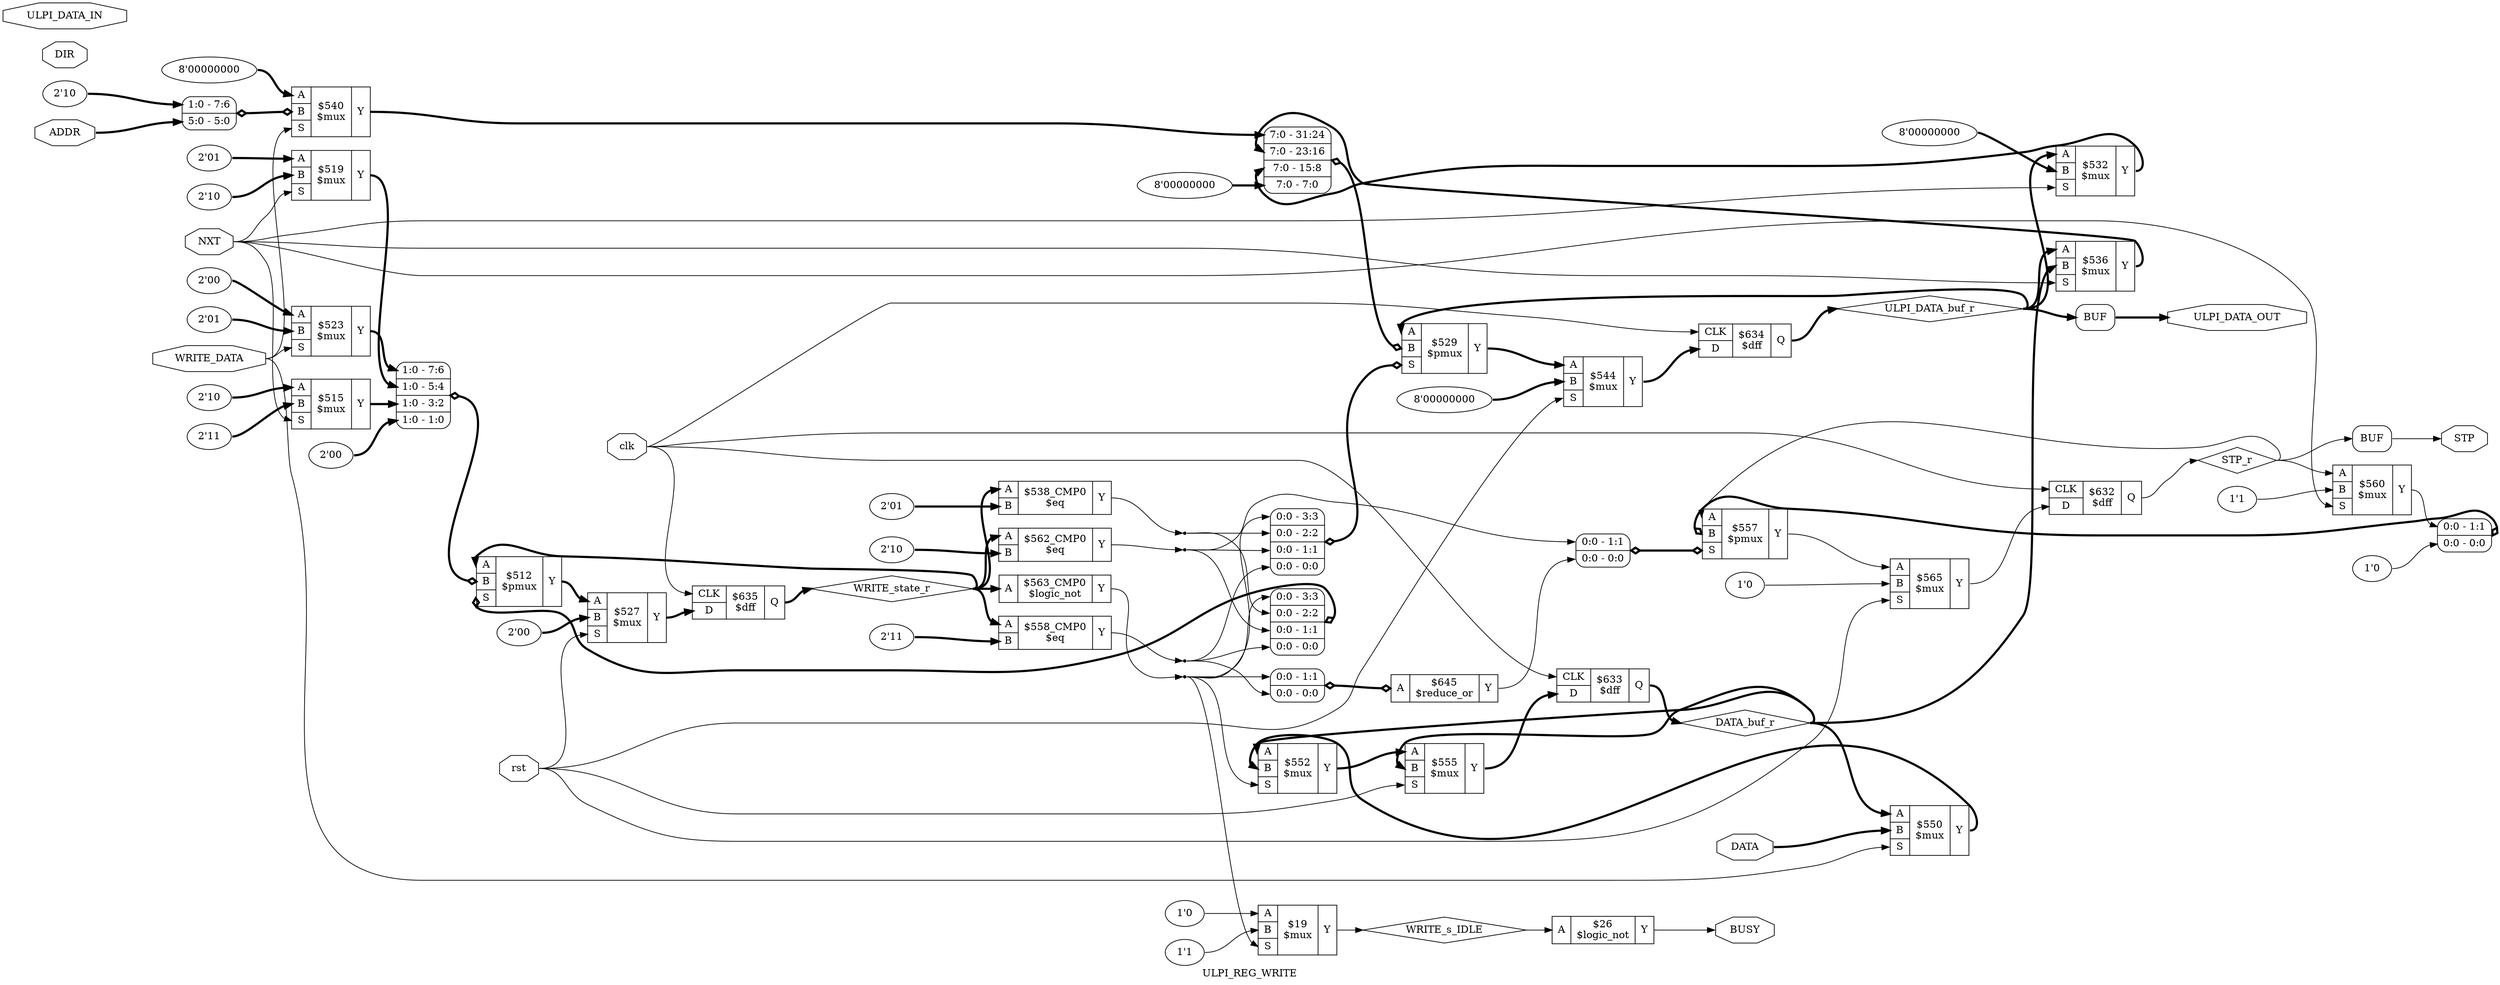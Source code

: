 digraph "ULPI_REG_WRITE" {
label="ULPI_REG_WRITE";
rankdir="LR";
remincross=true;
n22 [ shape=octagon, label="ADDR", color="black", fontcolor="black" ];
n23 [ shape=octagon, label="BUSY", color="black", fontcolor="black" ];
n24 [ shape=octagon, label="DATA", color="black", fontcolor="black" ];
n25 [ shape=diamond, label="DATA_buf_r", color="black", fontcolor="black" ];
n26 [ shape=octagon, label="DIR", color="black", fontcolor="black" ];
n27 [ shape=octagon, label="NXT", color="black", fontcolor="black" ];
n28 [ shape=octagon, label="STP", color="black", fontcolor="black" ];
n29 [ shape=diamond, label="STP_r", color="black", fontcolor="black" ];
n30 [ shape=octagon, label="ULPI_DATA_IN", color="black", fontcolor="black" ];
n31 [ shape=octagon, label="ULPI_DATA_OUT", color="black", fontcolor="black" ];
n32 [ shape=diamond, label="ULPI_DATA_buf_r", color="black", fontcolor="black" ];
n33 [ shape=octagon, label="WRITE_DATA", color="black", fontcolor="black" ];
n34 [ shape=diamond, label="WRITE_s_IDLE", color="black", fontcolor="black" ];
n35 [ shape=diamond, label="WRITE_state_r", color="black", fontcolor="black" ];
n36 [ shape=octagon, label="clk", color="black", fontcolor="black" ];
n37 [ shape=octagon, label="rst", color="black", fontcolor="black" ];
c40 [ shape=record, label="{{<p38> A}|$645\n$reduce_or|{<p39> Y}}" ];
x0 [ shape=record, style=rounded, label="<s1> 0:0 - 1:1 |<s0> 0:0 - 0:0 " ];
x0:e -> c40:p38:w [arrowhead=odiamond, arrowtail=odiamond, dir=both, color="black", style="setlinewidth(3)", label=""];
c41 [ shape=record, label="{{<p38> A}|$26\n$logic_not|{<p39> Y}}" ];
c45 [ shape=record, label="{{<p42> CLK|<p43> D}|$632\n$dff|{<p44> Q}}" ];
c46 [ shape=record, label="{{<p42> CLK|<p43> D}|$633\n$dff|{<p44> Q}}" ];
c47 [ shape=record, label="{{<p42> CLK|<p43> D}|$634\n$dff|{<p44> Q}}" ];
c48 [ shape=record, label="{{<p42> CLK|<p43> D}|$635\n$dff|{<p44> Q}}" ];
v2 [ label="2'00" ];
c51 [ shape=record, label="{{<p38> A|<p49> B|<p50> S}|$512\n$pmux|{<p39> Y}}" ];
x1 [ shape=record, style=rounded, label="<s3> 1:0 - 7:6 |<s2> 1:0 - 5:4 |<s1> 1:0 - 3:2 |<s0> 1:0 - 1:0 " ];
x1:e -> c51:p49:w [arrowhead=odiamond, arrowtail=odiamond, dir=both, color="black", style="setlinewidth(3)", label=""];
x3 [ shape=record, style=rounded, label="<s3> 0:0 - 3:3 |<s2> 0:0 - 2:2 |<s1> 0:0 - 1:1 |<s0> 0:0 - 0:0 " ];
x3:e -> c51:p50:w [arrowhead=odiamond, arrowtail=odiamond, dir=both, color="black", style="setlinewidth(3)", label=""];
v4 [ label="2'10" ];
v5 [ label="2'11" ];
c52 [ shape=record, label="{{<p38> A|<p49> B|<p50> S}|$515\n$mux|{<p39> Y}}" ];
v6 [ label="2'01" ];
v7 [ label="2'10" ];
c53 [ shape=record, label="{{<p38> A|<p49> B|<p50> S}|$519\n$mux|{<p39> Y}}" ];
v8 [ label="2'00" ];
v9 [ label="2'01" ];
c54 [ shape=record, label="{{<p38> A|<p49> B|<p50> S}|$523\n$mux|{<p39> Y}}" ];
v10 [ label="2'00" ];
c55 [ shape=record, label="{{<p38> A|<p49> B|<p50> S}|$527\n$mux|{<p39> Y}}" ];
v12 [ label="8'00000000" ];
c56 [ shape=record, label="{{<p38> A|<p49> B|<p50> S}|$529\n$pmux|{<p39> Y}}" ];
x11 [ shape=record, style=rounded, label="<s3> 7:0 - 31:24 |<s2> 7:0 - 23:16 |<s1> 7:0 - 15:8 |<s0> 7:0 - 7:0 " ];
x11:e -> c56:p49:w [arrowhead=odiamond, arrowtail=odiamond, dir=both, color="black", style="setlinewidth(3)", label=""];
x13 [ shape=record, style=rounded, label="<s3> 0:0 - 3:3 |<s2> 0:0 - 2:2 |<s1> 0:0 - 1:1 |<s0> 0:0 - 0:0 " ];
x13:e -> c56:p50:w [arrowhead=odiamond, arrowtail=odiamond, dir=both, color="black", style="setlinewidth(3)", label=""];
v14 [ label="8'00000000" ];
c57 [ shape=record, label="{{<p38> A|<p49> B|<p50> S}|$532\n$mux|{<p39> Y}}" ];
c58 [ shape=record, label="{{<p38> A|<p49> B|<p50> S}|$536\n$mux|{<p39> Y}}" ];
v15 [ label="2'01" ];
c59 [ shape=record, label="{{<p38> A|<p49> B}|$538_CMP0\n$eq|{<p39> Y}}" ];
v16 [ label="8'00000000" ];
v18 [ label="2'10" ];
c60 [ shape=record, label="{{<p38> A|<p49> B|<p50> S}|$540\n$mux|{<p39> Y}}" ];
x17 [ shape=record, style=rounded, label="<s1> 1:0 - 7:6 |<s0> 5:0 - 5:0 " ];
x17:e -> c60:p49:w [arrowhead=odiamond, arrowtail=odiamond, dir=both, color="black", style="setlinewidth(3)", label=""];
v19 [ label="8'00000000" ];
c61 [ shape=record, label="{{<p38> A|<p49> B|<p50> S}|$544\n$mux|{<p39> Y}}" ];
c62 [ shape=record, label="{{<p38> A|<p49> B|<p50> S}|$550\n$mux|{<p39> Y}}" ];
c63 [ shape=record, label="{{<p38> A|<p49> B|<p50> S}|$552\n$mux|{<p39> Y}}" ];
c64 [ shape=record, label="{{<p38> A|<p49> B|<p50> S}|$555\n$mux|{<p39> Y}}" ];
v21 [ label="1'0" ];
c65 [ shape=record, label="{{<p38> A|<p49> B|<p50> S}|$557\n$pmux|{<p39> Y}}" ];
x20 [ shape=record, style=rounded, label="<s1> 0:0 - 1:1 |<s0> 0:0 - 0:0 " ];
x20:e -> c65:p49:w [arrowhead=odiamond, arrowtail=odiamond, dir=both, color="black", style="setlinewidth(3)", label=""];
x22 [ shape=record, style=rounded, label="<s1> 0:0 - 1:1 |<s0> 0:0 - 0:0 " ];
x22:e -> c65:p50:w [arrowhead=odiamond, arrowtail=odiamond, dir=both, color="black", style="setlinewidth(3)", label=""];
v23 [ label="2'11" ];
c66 [ shape=record, label="{{<p38> A|<p49> B}|$558_CMP0\n$eq|{<p39> Y}}" ];
v24 [ label="1'1" ];
c67 [ shape=record, label="{{<p38> A|<p49> B|<p50> S}|$560\n$mux|{<p39> Y}}" ];
v25 [ label="2'10" ];
c68 [ shape=record, label="{{<p38> A|<p49> B}|$562_CMP0\n$eq|{<p39> Y}}" ];
c69 [ shape=record, label="{{<p38> A}|$563_CMP0\n$logic_not|{<p39> Y}}" ];
v26 [ label="1'0" ];
c70 [ shape=record, label="{{<p38> A|<p49> B|<p50> S}|$565\n$mux|{<p39> Y}}" ];
v27 [ label="1'0" ];
v28 [ label="1'1" ];
c71 [ shape=record, label="{{<p38> A|<p49> B|<p50> S}|$19\n$mux|{<p39> Y}}" ];
x29 [shape=box, style=rounded, label="BUF"];
x30 [shape=box, style=rounded, label="BUF"];
c64:p39:e -> c46:p43:w [color="black", style="setlinewidth(3)", label=""];
c51:p39:e -> c55:p38:w [color="black", style="setlinewidth(3)", label=""];
c52:p39:e -> x1:s1:w [color="black", style="setlinewidth(3)", label=""];
c53:p39:e -> x1:s2:w [color="black", style="setlinewidth(3)", label=""];
c54:p39:e -> x1:s3:w [color="black", style="setlinewidth(3)", label=""];
c56:p39:e -> c61:p38:w [color="black", style="setlinewidth(3)", label=""];
c57:p39:e -> x11:s1:w [color="black", style="setlinewidth(3)", label=""];
c58:p39:e -> x11:s2:w [color="black", style="setlinewidth(3)", label=""];
c60:p39:e -> x11:s3:w [color="black", style="setlinewidth(3)", label=""];
c62:p39:e -> c63:p49:w [color="black", style="setlinewidth(3)", label=""];
c63:p39:e -> c64:p38:w [color="black", style="setlinewidth(3)", label=""];
c70:p39:e -> c45:p43:w [color="black", label=""];
c65:p39:e -> c70:p38:w [color="black", label=""];
c67:p39:e -> x20:s1:w [color="black", label=""];
n22:e -> x17:s0:w [color="black", style="setlinewidth(3)", label=""];
c41:p39:e -> n23:w [color="black", label=""];
n24:e -> c62:p49:w [color="black", style="setlinewidth(3)", label=""];
c46:p44:e -> n25:w [color="black", style="setlinewidth(3)", label=""];
n25:e -> c58:p49:w [color="black", style="setlinewidth(3)", label=""];
n25:e -> c62:p38:w [color="black", style="setlinewidth(3)", label=""];
n25:e -> c63:p38:w [color="black", style="setlinewidth(3)", label=""];
n25:e -> c64:p49:w [color="black", style="setlinewidth(3)", label=""];
n27:e -> c52:p50:w [color="black", label=""];
n27:e -> c53:p50:w [color="black", label=""];
n27:e -> c57:p50:w [color="black", label=""];
n27:e -> c58:p50:w [color="black", label=""];
n27:e -> c67:p50:w [color="black", label=""];
x29:e:e -> n28:w [color="black", label=""];
c45:p44:e -> n29:w [color="black", label=""];
n29:e -> c65:p38:w [color="black", label=""];
n29:e -> c67:p38:w [color="black", label=""];
n29:e -> x29:w:w [color="black", label=""];
c61:p39:e -> c47:p43:w [color="black", style="setlinewidth(3)", label=""];
x30:e:e -> n31:w [color="black", style="setlinewidth(3)", label=""];
c47:p44:e -> n32:w [color="black", style="setlinewidth(3)", label=""];
n32:e -> c56:p38:w [color="black", style="setlinewidth(3)", label=""];
n32:e -> c57:p38:w [color="black", style="setlinewidth(3)", label=""];
n32:e -> c58:p38:w [color="black", style="setlinewidth(3)", label=""];
n32:e -> x30:w:w [color="black", style="setlinewidth(3)", label=""];
n33:e -> c54:p50:w [color="black", label=""];
n33:e -> c60:p50:w [color="black", label=""];
n33:e -> c62:p50:w [color="black", label=""];
c71:p39:e -> n34:w [color="black", label=""];
n34:e -> c41:p38:w [color="black", label=""];
c48:p44:e -> n35:w [color="black", style="setlinewidth(3)", label=""];
n35:e -> c51:p38:w [color="black", style="setlinewidth(3)", label=""];
n35:e -> c59:p38:w [color="black", style="setlinewidth(3)", label=""];
n35:e -> c66:p38:w [color="black", style="setlinewidth(3)", label=""];
n35:e -> c68:p38:w [color="black", style="setlinewidth(3)", label=""];
n35:e -> c69:p38:w [color="black", style="setlinewidth(3)", label=""];
n36:e -> c45:p42:w [color="black", label=""];
n36:e -> c46:p42:w [color="black", label=""];
n36:e -> c47:p42:w [color="black", label=""];
n36:e -> c48:p42:w [color="black", label=""];
n37:e -> c55:p50:w [color="black", label=""];
n37:e -> c61:p50:w [color="black", label=""];
n37:e -> c64:p50:w [color="black", label=""];
n37:e -> c70:p50:w [color="black", label=""];
c55:p39:e -> c48:p43:w [color="black", style="setlinewidth(3)", label=""];
c40:p39:e -> x22:s0:w [color="black", label=""];
n6 [ shape=point ];
c69:p39:e -> n6:w [color="black", label=""];
n6:e -> c63:p50:w [color="black", label=""];
n6:e -> c71:p50:w [color="black", label=""];
n6:e -> x0:s1:w [color="black", label=""];
n6:e -> x13:s3:w [color="black", label=""];
n6:e -> x3:s3:w [color="black", label=""];
n7 [ shape=point ];
c59:p39:e -> n7:w [color="black", label=""];
n7:e -> x13:s2:w [color="black", label=""];
n7:e -> x3:s2:w [color="black", label=""];
n8 [ shape=point ];
c68:p39:e -> n8:w [color="black", label=""];
n8:e -> x13:s1:w [color="black", label=""];
n8:e -> x22:s1:w [color="black", label=""];
n8:e -> x3:s1:w [color="black", label=""];
n9 [ shape=point ];
c66:p39:e -> n9:w [color="black", label=""];
n9:e -> x0:s0:w [color="black", label=""];
n9:e -> x13:s0:w [color="black", label=""];
n9:e -> x3:s0:w [color="black", label=""];
v10:e -> c55:p49:w [color="black", style="setlinewidth(3)", label=""];
v12:e -> x11:s0:w [color="black", style="setlinewidth(3)", label=""];
v14:e -> c57:p49:w [color="black", style="setlinewidth(3)", label=""];
v15:e -> c59:p49:w [color="black", style="setlinewidth(3)", label=""];
v16:e -> c60:p38:w [color="black", style="setlinewidth(3)", label=""];
v18:e -> x17:s1:w [color="black", style="setlinewidth(3)", label=""];
v19:e -> c61:p49:w [color="black", style="setlinewidth(3)", label=""];
v2:e -> x1:s0:w [color="black", style="setlinewidth(3)", label=""];
v21:e -> x20:s0:w [color="black", label=""];
v23:e -> c66:p49:w [color="black", style="setlinewidth(3)", label=""];
v24:e -> c67:p49:w [color="black", label=""];
v25:e -> c68:p49:w [color="black", style="setlinewidth(3)", label=""];
v26:e -> c70:p49:w [color="black", label=""];
v27:e -> c71:p38:w [color="black", label=""];
v28:e -> c71:p49:w [color="black", label=""];
v4:e -> c52:p38:w [color="black", style="setlinewidth(3)", label=""];
v5:e -> c52:p49:w [color="black", style="setlinewidth(3)", label=""];
v6:e -> c53:p38:w [color="black", style="setlinewidth(3)", label=""];
v7:e -> c53:p49:w [color="black", style="setlinewidth(3)", label=""];
v8:e -> c54:p38:w [color="black", style="setlinewidth(3)", label=""];
v9:e -> c54:p49:w [color="black", style="setlinewidth(3)", label=""];
}
